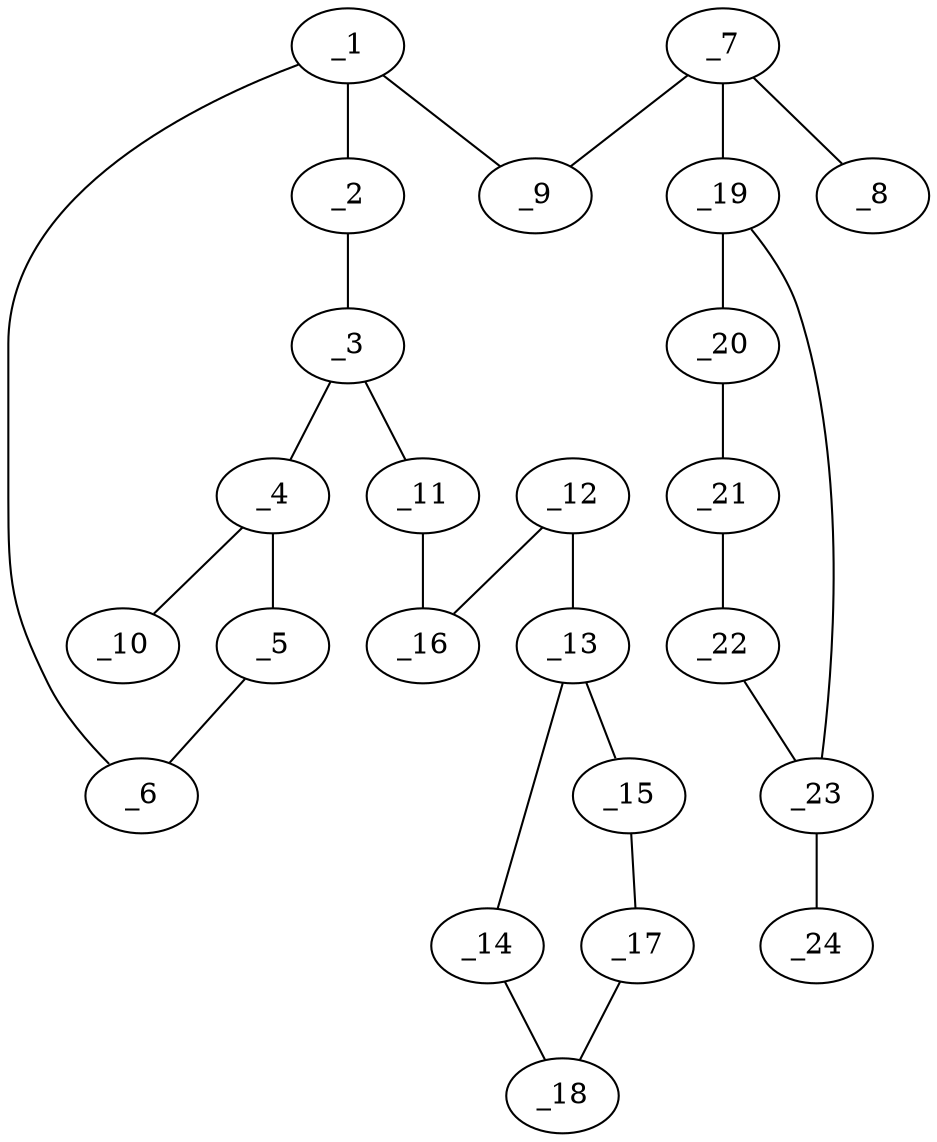 graph molid650061 {
	_1	 [charge=0,
		chem=1,
		symbol="C  ",
		x="4.5981",
		y="-1.25"];
	_2	 [charge=0,
		chem=1,
		symbol="C  ",
		x="4.5981",
		y="-0.25"];
	_1 -- _2	 [valence=1];
	_6	 [charge=0,
		chem=1,
		symbol="C  ",
		x="3.732",
		y="-1.75"];
	_1 -- _6	 [valence=2];
	_9	 [charge=0,
		chem=4,
		symbol="N  ",
		x="5.4641",
		y="-1.75"];
	_1 -- _9	 [valence=1];
	_3	 [charge=0,
		chem=1,
		symbol="C  ",
		x="3.7321",
		y="0.25"];
	_2 -- _3	 [valence=2];
	_4	 [charge=0,
		chem=1,
		symbol="C  ",
		x="2.866",
		y="-0.25"];
	_3 -- _4	 [valence=1];
	_11	 [charge=0,
		chem=1,
		symbol="C  ",
		x="3.7321",
		y="1.25"];
	_3 -- _11	 [valence=1];
	_5	 [charge=0,
		chem=1,
		symbol="C  ",
		x="2.866",
		y="-1.25"];
	_4 -- _5	 [valence=2];
	_10	 [charge=0,
		chem=7,
		symbol="Cl ",
		x=2,
		y="0.25"];
	_4 -- _10	 [valence=1];
	_5 -- _6	 [valence=1];
	_7	 [charge=0,
		chem=1,
		symbol="C  ",
		x="5.4641",
		y="-2.75"];
	_8	 [charge=0,
		chem=5,
		symbol="S  ",
		x="4.5981",
		y="-3.25"];
	_7 -- _8	 [valence=2];
	_7 -- _9	 [valence=1];
	_19	 [charge=0,
		chem=1,
		symbol="C  ",
		x="6.3301",
		y="-3.25"];
	_7 -- _19	 [valence=1];
	_16	 [charge=0,
		chem=4,
		symbol="N  ",
		x="4.5981",
		y="1.75"];
	_11 -- _16	 [valence=2];
	_12	 [charge=0,
		chem=2,
		symbol="O  ",
		x="4.5981",
		y="2.75"];
	_13	 [charge=0,
		chem=1,
		symbol="C  ",
		x="5.4641",
		y="3.25"];
	_12 -- _13	 [valence=1];
	_12 -- _16	 [valence=1];
	_14	 [charge=0,
		chem=1,
		symbol="C  ",
		x="6.3777",
		y="2.8433"];
	_13 -- _14	 [valence=1];
	_15	 [charge=0,
		chem=1,
		symbol="C  ",
		x="5.5686",
		y="4.2445"];
	_13 -- _15	 [valence=1];
	_18	 [charge=0,
		chem=1,
		symbol="C  ",
		x="7.0468",
		y="3.5864"];
	_14 -- _18	 [valence=1];
	_17	 [charge=0,
		chem=1,
		symbol="C  ",
		x="6.5468",
		y="4.4524"];
	_15 -- _17	 [valence=1];
	_17 -- _18	 [valence=1];
	_20	 [charge=0,
		chem=1,
		symbol="C  ",
		x="6.4346",
		y="-4.2445"];
	_19 -- _20	 [valence=1];
	_23	 [charge=0,
		chem=1,
		symbol="C  ",
		x="7.2437",
		y="-2.8433"];
	_19 -- _23	 [valence=2];
	_21	 [charge=0,
		chem=1,
		symbol="C  ",
		x="7.4128",
		y="-4.4524"];
	_20 -- _21	 [valence=2];
	_22	 [charge=0,
		chem=2,
		symbol="O  ",
		x="7.9128",
		y="-3.5864"];
	_21 -- _22	 [valence=1];
	_22 -- _23	 [valence=1];
	_24	 [charge=0,
		chem=1,
		symbol="C  ",
		x="7.4516",
		y="-1.8651"];
	_23 -- _24	 [valence=1];
}
